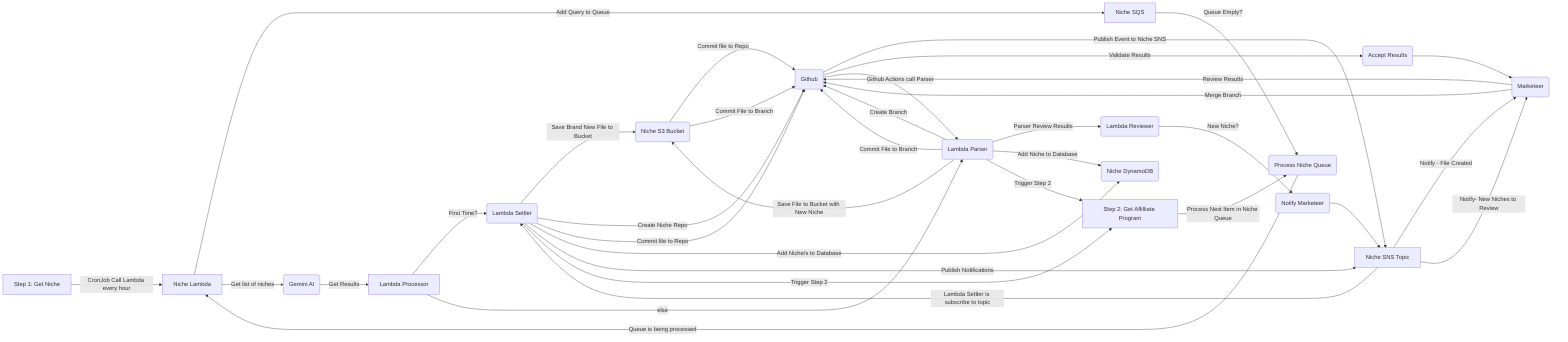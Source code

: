 graph LR

A[Step 1: Get Niche] -->|CronJob Call Lambda every hour|B
B[Niche Lambda] -->|Add Query to Queue| C
C[Niche SQS] -->|Queue Empty?| D(Process Niche Queue)
D -->|Queue is being processed| B
B -->|Get list of niches| E(Gemini AI)
E -->|Get Results| F[Lambda Processor]
F -->|First Time?| $First$(Lambda Settler)
$First$ --> |Save Brand New File to Bucket|H(Niche S3 Bucket)
$First$ -->|Create Niche Repo| I(Github)
$First$ & H -->|Commit file to Repo| I
I -->|Publish Event to Niche SNS| T[Niche SNS Topic]
T -->|Lambda Settler is subscribe to topic| $First$
$First$ -->|Add Niche/s to Database| K(Niche DynamoDB)
$First$ -->|Publish Notifications| T
T -->|Notify - File Created| L(Marketeer)
$First$ -->|Trigger Step 2| M[Step 2: Get Affilliate Program]
F -->|else| N(Lambda Parser)
N -->|Create Branch| I
N -->|Save File to Bucket with New Niche| H
N & H  -->|Commit File to Branch| I
N -->|Parser Review Results| O(Lambda Reviewer)
O -->|New Niche?| $NewNiche$(Notify Marketeer)
$NewNiche$ --> T
T --> |Notify- New Niches to Review| L
L -->|Review Results| I
I -->|Validate Results| $AcceptResults$(Accept Results)
$AcceptResults$ --> L
L -->|Merge Branch| I
I -->|Github Actions call Parser| N
N -->|Add Niche to Database| K
N -->|Trigger Step 2| M
M -->|Process Next Item in Niche Queue| D
%%M -->|Get Unprocessed Niches from DB| K
%%M -->|Call Affilliate Lambda| P[Affilliate Lambda]
%%P -->|Add Query to Queue| Q[Affiliate SQS]
%%Q -->|Queue Empty?| R(Process Affilliate Queue)
%%R -->|Queue is being processed| P
%%P -->|Get best affilliate programs| E(Gemini AI)
%%E -->|Get Results| S[Affliate Lambda Processor]